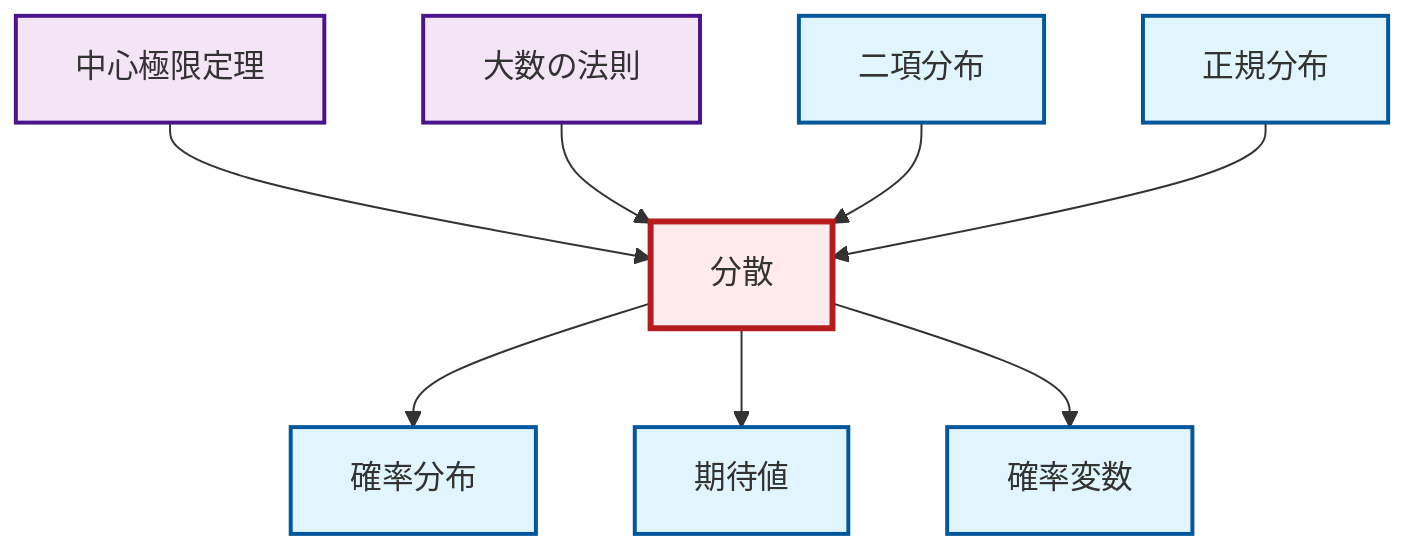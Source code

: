 graph TD
    classDef definition fill:#e1f5fe,stroke:#01579b,stroke-width:2px
    classDef theorem fill:#f3e5f5,stroke:#4a148c,stroke-width:2px
    classDef axiom fill:#fff3e0,stroke:#e65100,stroke-width:2px
    classDef example fill:#e8f5e9,stroke:#1b5e20,stroke-width:2px
    classDef current fill:#ffebee,stroke:#b71c1c,stroke-width:3px
    def-normal-distribution["正規分布"]:::definition
    def-random-variable["確率変数"]:::definition
    def-variance["分散"]:::definition
    def-expectation["期待値"]:::definition
    def-probability-distribution["確率分布"]:::definition
    thm-central-limit["中心極限定理"]:::theorem
    def-binomial-distribution["二項分布"]:::definition
    thm-law-of-large-numbers["大数の法則"]:::theorem
    thm-central-limit --> def-variance
    thm-law-of-large-numbers --> def-variance
    def-binomial-distribution --> def-variance
    def-variance --> def-probability-distribution
    def-normal-distribution --> def-variance
    def-variance --> def-expectation
    def-variance --> def-random-variable
    class def-variance current